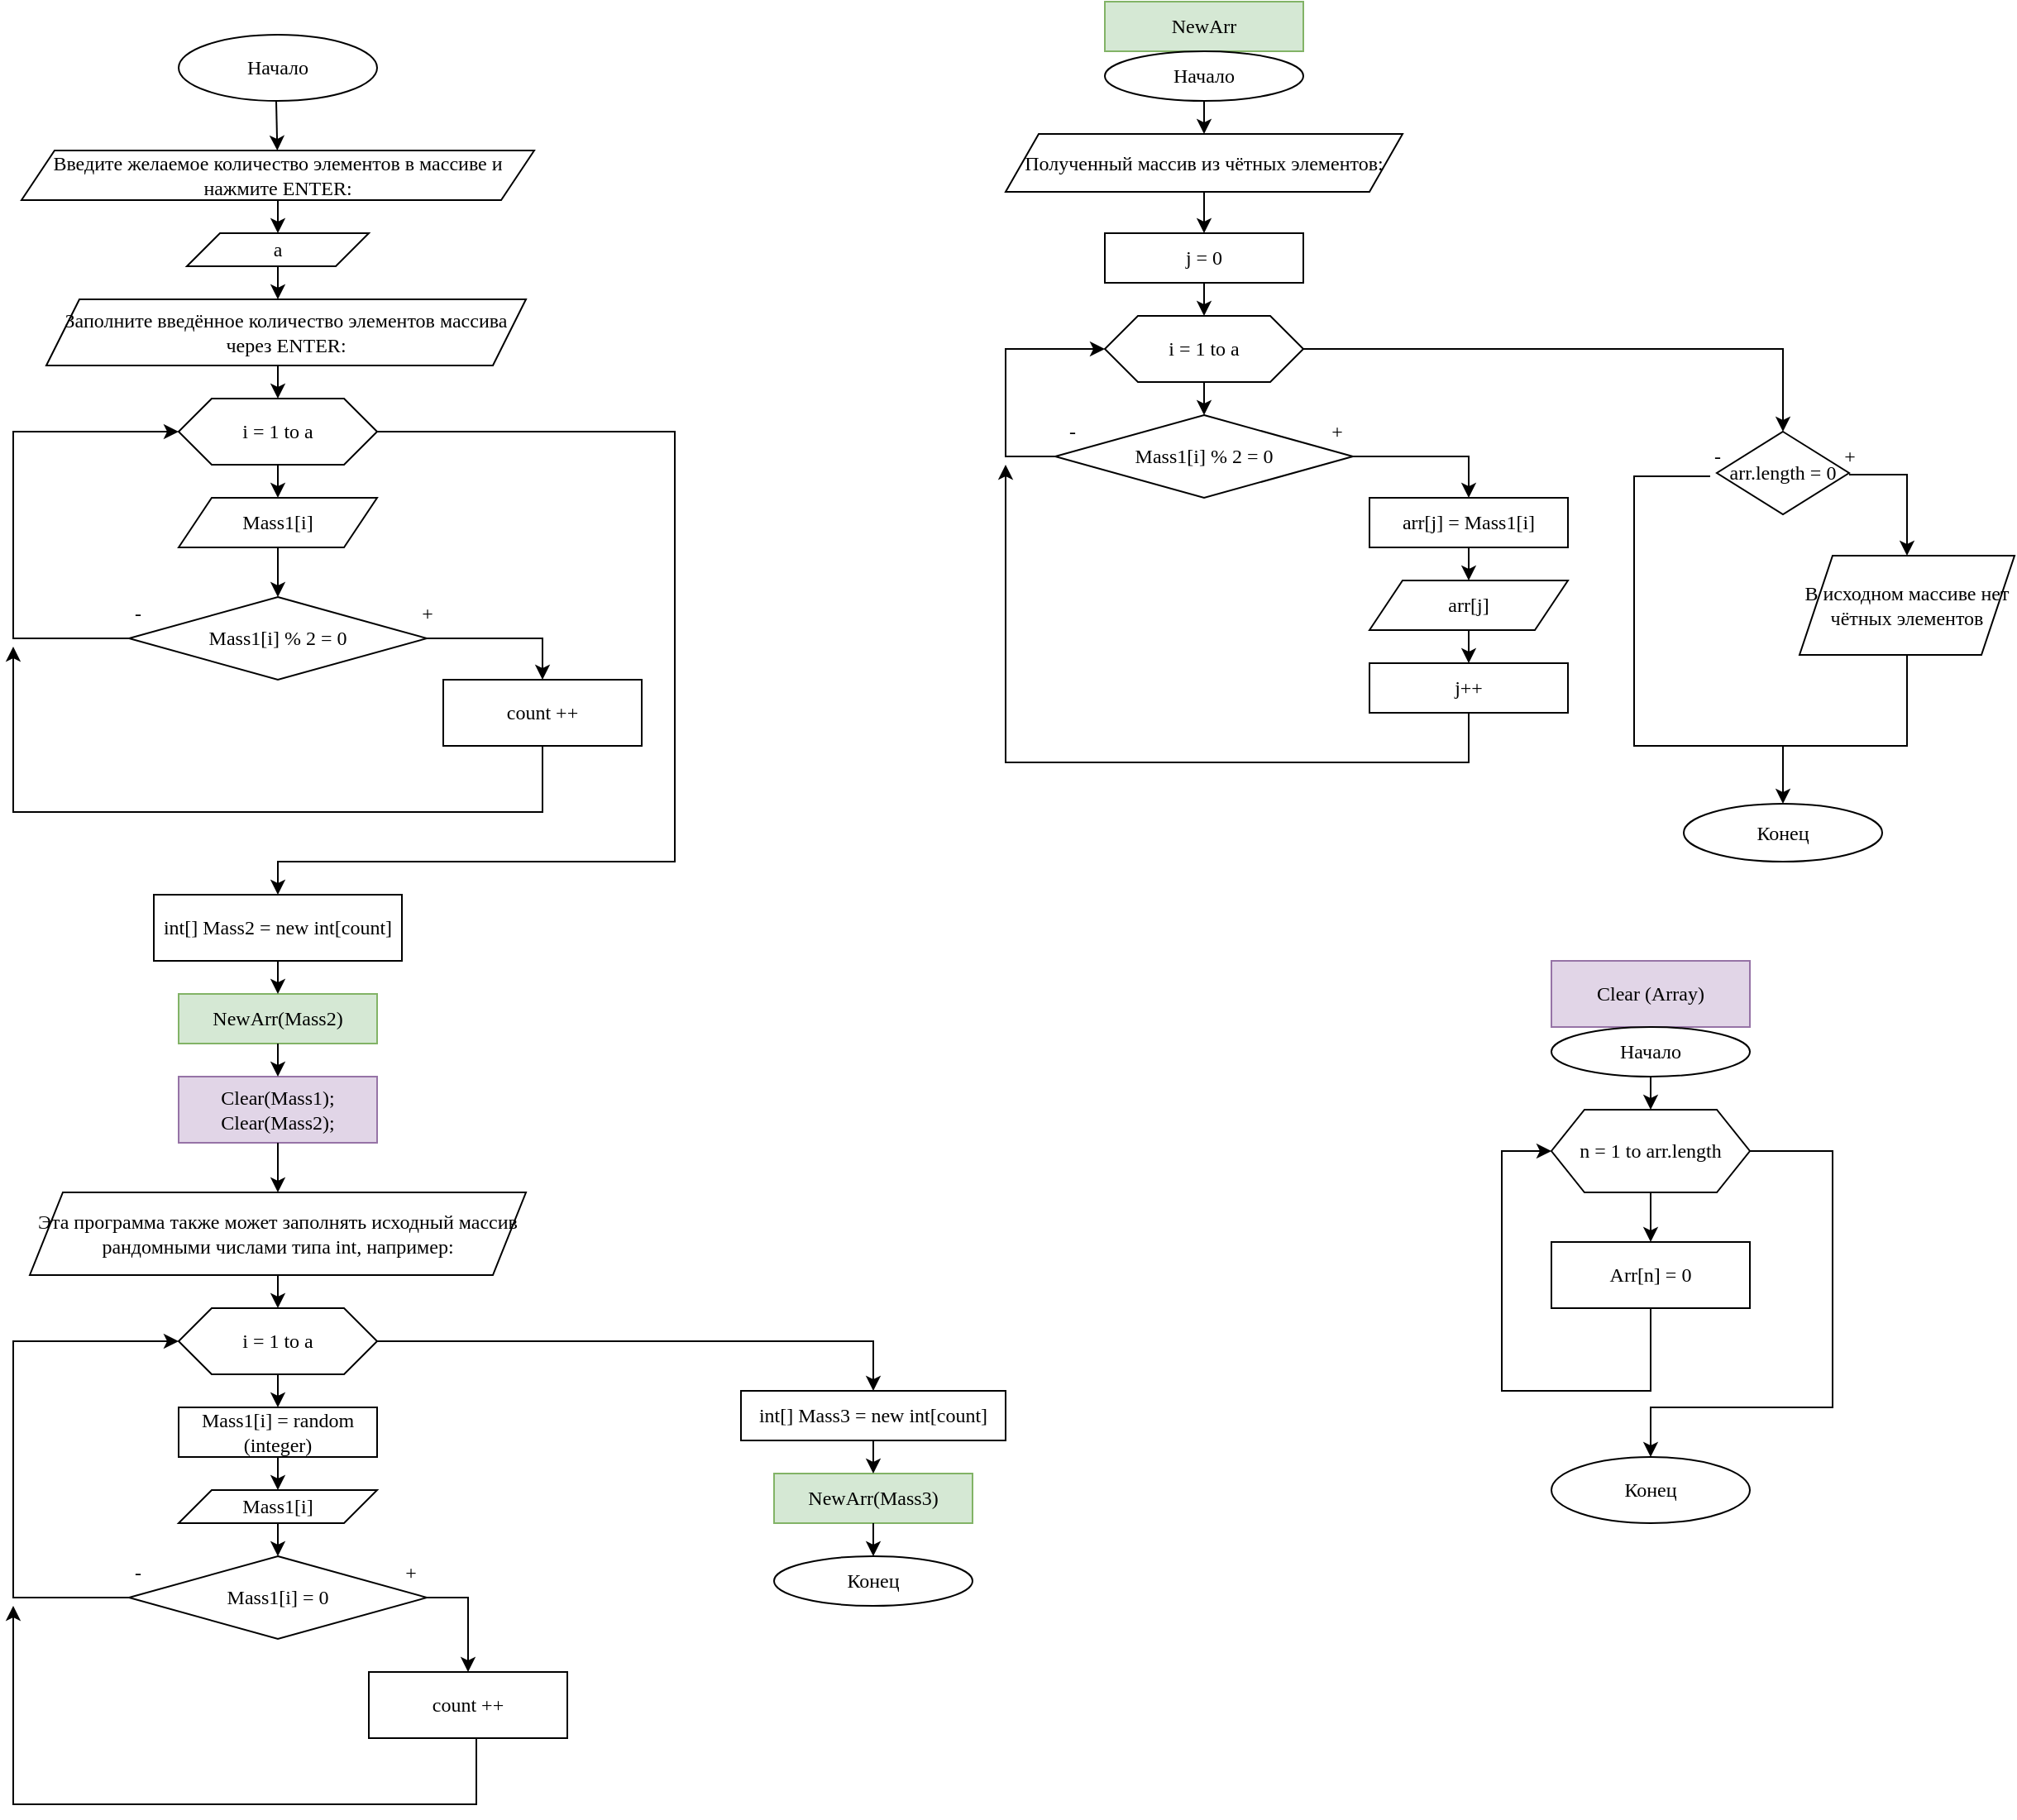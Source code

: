 <mxfile version="16.1.2" type="github">
  <diagram id="YGNTWtgdEyncMabGo3KJ" name="Page-1">
    <mxGraphModel dx="1741" dy="493" grid="1" gridSize="10" guides="1" tooltips="1" connect="1" arrows="1" fold="1" page="1" pageScale="1" pageWidth="827" pageHeight="1169" math="0" shadow="0">
      <root>
        <mxCell id="0" />
        <mxCell id="1" parent="0" />
        <mxCell id="9zewsrHCKkYJ4nH5Iu_M-1" value="Начало" style="ellipse;whiteSpace=wrap;html=1;fontFamily=Times New Roman;" vertex="1" parent="1">
          <mxGeometry x="-690" y="40" width="120" height="40" as="geometry" />
        </mxCell>
        <mxCell id="9zewsrHCKkYJ4nH5Iu_M-2" value="Введите желаемое количество элементов в массиве и нажмите ENTER:" style="shape=parallelogram;perimeter=parallelogramPerimeter;fixedSize=1;fontFamily=Times New Roman;fontColor=#000000;whiteSpace=wrap;direction=west;" vertex="1" parent="1">
          <mxGeometry x="-785" y="110" width="310" height="30" as="geometry" />
        </mxCell>
        <mxCell id="9zewsrHCKkYJ4nH5Iu_M-4" value="" style="endArrow=classic;html=1;rounded=0;fontFamily=Times New Roman;fontColor=#000000;exitX=0.5;exitY=1;exitDx=0;exitDy=0;spacing=0;" edge="1" parent="1" target="9zewsrHCKkYJ4nH5Iu_M-2">
          <mxGeometry width="50" height="50" relative="1" as="geometry">
            <mxPoint x="-631" y="80" as="sourcePoint" />
            <mxPoint x="-626" y="110" as="targetPoint" />
          </mxGeometry>
        </mxCell>
        <mxCell id="9zewsrHCKkYJ4nH5Iu_M-6" value="а" style="shape=parallelogram;perimeter=parallelogramPerimeter;whiteSpace=wrap;html=1;fixedSize=1;fontFamily=Times New Roman;fontColor=#000000;" vertex="1" parent="1">
          <mxGeometry x="-685" y="160" width="110" height="20" as="geometry" />
        </mxCell>
        <mxCell id="9zewsrHCKkYJ4nH5Iu_M-7" value="" style="endArrow=classic;html=1;rounded=0;fontFamily=Times New Roman;fontColor=#000000;exitX=0.5;exitY=0;exitDx=0;exitDy=0;entryX=0.5;entryY=0;entryDx=0;entryDy=0;" edge="1" parent="1" source="9zewsrHCKkYJ4nH5Iu_M-2" target="9zewsrHCKkYJ4nH5Iu_M-6">
          <mxGeometry width="50" height="50" relative="1" as="geometry">
            <mxPoint x="-370" y="200" as="sourcePoint" />
            <mxPoint x="-320" y="150" as="targetPoint" />
          </mxGeometry>
        </mxCell>
        <mxCell id="9zewsrHCKkYJ4nH5Iu_M-10" value="" style="endArrow=classic;html=1;rounded=0;fontFamily=Times New Roman;fontColor=#000000;exitX=0.5;exitY=1;exitDx=0;exitDy=0;entryX=0.5;entryY=1;entryDx=0;entryDy=0;" edge="1" parent="1" source="9zewsrHCKkYJ4nH5Iu_M-6">
          <mxGeometry width="50" height="50" relative="1" as="geometry">
            <mxPoint x="-370" y="200" as="sourcePoint" />
            <mxPoint x="-630" y="200" as="targetPoint" />
          </mxGeometry>
        </mxCell>
        <mxCell id="9zewsrHCKkYJ4nH5Iu_M-12" value="Заполните введённое количество элементов массива через ENTER:" style="shape=parallelogram;perimeter=parallelogramPerimeter;whiteSpace=wrap;fixedSize=1;fontFamily=Times New Roman;fontColor=#000000;fontStyle=0" vertex="1" parent="1">
          <mxGeometry x="-770" y="200" width="290" height="40" as="geometry" />
        </mxCell>
        <mxCell id="9zewsrHCKkYJ4nH5Iu_M-14" value="i = 1 to a" style="shape=hexagon;perimeter=hexagonPerimeter2;whiteSpace=wrap;fixedSize=1;fontFamily=Times New Roman;fontColor=#000000;" vertex="1" parent="1">
          <mxGeometry x="-690" y="260" width="120" height="40" as="geometry" />
        </mxCell>
        <mxCell id="9zewsrHCKkYJ4nH5Iu_M-15" value="" style="endArrow=classic;html=1;rounded=0;fontFamily=Times New Roman;fontColor=#000000;entryX=0.5;entryY=0;entryDx=0;entryDy=0;" edge="1" parent="1" target="9zewsrHCKkYJ4nH5Iu_M-14">
          <mxGeometry width="50" height="50" relative="1" as="geometry">
            <mxPoint x="-630" y="240" as="sourcePoint" />
            <mxPoint x="-560" y="270" as="targetPoint" />
          </mxGeometry>
        </mxCell>
        <mxCell id="9zewsrHCKkYJ4nH5Iu_M-17" value="Mass1[i]" style="shape=parallelogram;perimeter=parallelogramPerimeter;whiteSpace=wrap;html=1;fixedSize=1;fontFamily=Times New Roman;fontColor=#000000;" vertex="1" parent="1">
          <mxGeometry x="-690" y="320" width="120" height="30" as="geometry" />
        </mxCell>
        <mxCell id="9zewsrHCKkYJ4nH5Iu_M-19" value="" style="endArrow=classic;html=1;rounded=0;fontFamily=Times New Roman;fontColor=#000000;exitX=0.5;exitY=1;exitDx=0;exitDy=0;entryX=0.5;entryY=0;entryDx=0;entryDy=0;" edge="1" parent="1" source="9zewsrHCKkYJ4nH5Iu_M-14" target="9zewsrHCKkYJ4nH5Iu_M-17">
          <mxGeometry width="50" height="50" relative="1" as="geometry">
            <mxPoint x="-610" y="320" as="sourcePoint" />
            <mxPoint x="-560" y="270" as="targetPoint" />
          </mxGeometry>
        </mxCell>
        <mxCell id="9zewsrHCKkYJ4nH5Iu_M-20" value="Mass1[i] % 2 = 0" style="rhombus;whiteSpace=wrap;html=1;fontFamily=Times New Roman;fontColor=#000000;" vertex="1" parent="1">
          <mxGeometry x="-720" y="380" width="180" height="50" as="geometry" />
        </mxCell>
        <mxCell id="9zewsrHCKkYJ4nH5Iu_M-21" value="" style="endArrow=classic;html=1;rounded=0;fontFamily=Times New Roman;fontColor=#000000;exitX=0.5;exitY=1;exitDx=0;exitDy=0;entryX=0.5;entryY=0;entryDx=0;entryDy=0;" edge="1" parent="1" source="9zewsrHCKkYJ4nH5Iu_M-17" target="9zewsrHCKkYJ4nH5Iu_M-20">
          <mxGeometry width="50" height="50" relative="1" as="geometry">
            <mxPoint x="-610" y="320" as="sourcePoint" />
            <mxPoint x="-560" y="270" as="targetPoint" />
          </mxGeometry>
        </mxCell>
        <mxCell id="9zewsrHCKkYJ4nH5Iu_M-22" value="+" style="text;html=1;resizable=0;autosize=1;align=center;verticalAlign=middle;points=[];fillColor=none;strokeColor=none;rounded=0;fontFamily=Times New Roman;fontColor=#000000;" vertex="1" parent="1">
          <mxGeometry x="-550" y="380" width="20" height="20" as="geometry" />
        </mxCell>
        <mxCell id="9zewsrHCKkYJ4nH5Iu_M-23" value="-" style="text;html=1;resizable=0;autosize=1;align=center;verticalAlign=middle;points=[];fillColor=none;strokeColor=none;rounded=0;fontFamily=Times New Roman;fontColor=#000000;" vertex="1" parent="1">
          <mxGeometry x="-725" y="960" width="20" height="20" as="geometry" />
        </mxCell>
        <mxCell id="9zewsrHCKkYJ4nH5Iu_M-24" value="" style="endArrow=classic;html=1;rounded=0;fontFamily=Times New Roman;fontColor=#000000;exitX=1;exitY=0.5;exitDx=0;exitDy=0;" edge="1" parent="1" source="9zewsrHCKkYJ4nH5Iu_M-20" target="9zewsrHCKkYJ4nH5Iu_M-25">
          <mxGeometry width="50" height="50" relative="1" as="geometry">
            <mxPoint x="-600" y="420" as="sourcePoint" />
            <mxPoint x="-470" y="440" as="targetPoint" />
            <Array as="points">
              <mxPoint x="-470" y="405" />
            </Array>
          </mxGeometry>
        </mxCell>
        <mxCell id="9zewsrHCKkYJ4nH5Iu_M-25" value="count ++" style="rounded=0;whiteSpace=wrap;html=1;fontFamily=Times New Roman;fontColor=#000000;" vertex="1" parent="1">
          <mxGeometry x="-530" y="430" width="120" height="40" as="geometry" />
        </mxCell>
        <mxCell id="9zewsrHCKkYJ4nH5Iu_M-26" value="" style="endArrow=classic;html=1;rounded=0;fontFamily=Times New Roman;fontColor=#000000;exitX=0;exitY=0.5;exitDx=0;exitDy=0;entryX=0;entryY=0.5;entryDx=0;entryDy=0;" edge="1" parent="1" source="9zewsrHCKkYJ4nH5Iu_M-20" target="9zewsrHCKkYJ4nH5Iu_M-14">
          <mxGeometry width="50" height="50" relative="1" as="geometry">
            <mxPoint x="-600" y="400" as="sourcePoint" />
            <mxPoint x="-550" y="350" as="targetPoint" />
            <Array as="points">
              <mxPoint x="-790" y="405" />
              <mxPoint x="-790" y="280" />
            </Array>
          </mxGeometry>
        </mxCell>
        <mxCell id="9zewsrHCKkYJ4nH5Iu_M-27" value="" style="endArrow=classic;html=1;rounded=0;fontFamily=Times New Roman;fontColor=#000000;exitX=0.5;exitY=1;exitDx=0;exitDy=0;" edge="1" parent="1" source="9zewsrHCKkYJ4nH5Iu_M-25">
          <mxGeometry width="50" height="50" relative="1" as="geometry">
            <mxPoint x="-600" y="370" as="sourcePoint" />
            <mxPoint x="-790" y="410" as="targetPoint" />
            <Array as="points">
              <mxPoint x="-470" y="510" />
              <mxPoint x="-790" y="510" />
            </Array>
          </mxGeometry>
        </mxCell>
        <mxCell id="9zewsrHCKkYJ4nH5Iu_M-28" value="" style="endArrow=classic;html=1;rounded=0;fontFamily=Times New Roman;fontColor=#000000;exitX=1;exitY=0.5;exitDx=0;exitDy=0;" edge="1" parent="1" source="9zewsrHCKkYJ4nH5Iu_M-14">
          <mxGeometry width="50" height="50" relative="1" as="geometry">
            <mxPoint x="-460" y="400" as="sourcePoint" />
            <mxPoint x="-630" y="560" as="targetPoint" />
            <Array as="points">
              <mxPoint x="-390" y="280" />
              <mxPoint x="-390" y="540" />
              <mxPoint x="-630" y="540" />
            </Array>
          </mxGeometry>
        </mxCell>
        <mxCell id="9zewsrHCKkYJ4nH5Iu_M-29" value="int[] Mass2 = new int[count]" style="rounded=0;whiteSpace=wrap;fontFamily=Times New Roman;fontColor=#000000;" vertex="1" parent="1">
          <mxGeometry x="-705" y="560" width="150" height="40" as="geometry" />
        </mxCell>
        <mxCell id="9zewsrHCKkYJ4nH5Iu_M-30" value="NewArr(Mass2)" style="rounded=0;whiteSpace=wrap;fontFamily=Times New Roman;fillColor=#d5e8d4;strokeColor=#82b366;" vertex="1" parent="1">
          <mxGeometry x="-690" y="620" width="120" height="30" as="geometry" />
        </mxCell>
        <mxCell id="9zewsrHCKkYJ4nH5Iu_M-31" value="" style="endArrow=classic;html=1;rounded=0;fontFamily=Times New Roman;fontColor=#000000;exitX=0.5;exitY=1;exitDx=0;exitDy=0;entryX=0.5;entryY=0;entryDx=0;entryDy=0;" edge="1" parent="1" source="9zewsrHCKkYJ4nH5Iu_M-29" target="9zewsrHCKkYJ4nH5Iu_M-30">
          <mxGeometry width="50" height="50" relative="1" as="geometry">
            <mxPoint x="-530" y="540" as="sourcePoint" />
            <mxPoint x="-480" y="490" as="targetPoint" />
          </mxGeometry>
        </mxCell>
        <mxCell id="9zewsrHCKkYJ4nH5Iu_M-32" value="Clear(Mass1);&#xa;Clear(Mass2);" style="rounded=0;whiteSpace=wrap;fontFamily=Times New Roman;fillColor=#e1d5e7;strokeColor=#9673a6;" vertex="1" parent="1">
          <mxGeometry x="-690" y="670" width="120" height="40" as="geometry" />
        </mxCell>
        <mxCell id="9zewsrHCKkYJ4nH5Iu_M-33" value="" style="endArrow=classic;html=1;rounded=0;fontFamily=Times New Roman;fontColor=#000000;exitX=0.5;exitY=1;exitDx=0;exitDy=0;entryX=0.5;entryY=0;entryDx=0;entryDy=0;" edge="1" parent="1" source="9zewsrHCKkYJ4nH5Iu_M-30" target="9zewsrHCKkYJ4nH5Iu_M-32">
          <mxGeometry width="50" height="50" relative="1" as="geometry">
            <mxPoint x="-530" y="720" as="sourcePoint" />
            <mxPoint x="-480" y="670" as="targetPoint" />
          </mxGeometry>
        </mxCell>
        <mxCell id="9zewsrHCKkYJ4nH5Iu_M-34" value="Эта программа также может заполнять исходный массив рандомными числами типа int, например:" style="shape=parallelogram;perimeter=parallelogramPerimeter;whiteSpace=wrap;fixedSize=1;fontFamily=Times New Roman;fontColor=#000000;" vertex="1" parent="1">
          <mxGeometry x="-780" y="740" width="300" height="50" as="geometry" />
        </mxCell>
        <mxCell id="9zewsrHCKkYJ4nH5Iu_M-35" value="" style="endArrow=classic;html=1;rounded=0;fontFamily=Times New Roman;fontColor=#000000;exitX=0.5;exitY=1;exitDx=0;exitDy=0;entryX=0.5;entryY=0;entryDx=0;entryDy=0;" edge="1" parent="1" source="9zewsrHCKkYJ4nH5Iu_M-32" target="9zewsrHCKkYJ4nH5Iu_M-34">
          <mxGeometry width="50" height="50" relative="1" as="geometry">
            <mxPoint x="-530" y="670" as="sourcePoint" />
            <mxPoint x="-480" y="620" as="targetPoint" />
          </mxGeometry>
        </mxCell>
        <mxCell id="9zewsrHCKkYJ4nH5Iu_M-36" value="i = 1 to a" style="shape=hexagon;perimeter=hexagonPerimeter2;whiteSpace=wrap;html=1;fixedSize=1;fontFamily=Times New Roman;fontColor=#000000;" vertex="1" parent="1">
          <mxGeometry x="-690" y="810" width="120" height="40" as="geometry" />
        </mxCell>
        <mxCell id="9zewsrHCKkYJ4nH5Iu_M-37" value="" style="endArrow=classic;html=1;rounded=0;fontFamily=Times New Roman;fontColor=#000000;exitX=0.5;exitY=1;exitDx=0;exitDy=0;entryX=0.5;entryY=0;entryDx=0;entryDy=0;" edge="1" parent="1" source="9zewsrHCKkYJ4nH5Iu_M-34" target="9zewsrHCKkYJ4nH5Iu_M-36">
          <mxGeometry width="50" height="50" relative="1" as="geometry">
            <mxPoint x="-530" y="770" as="sourcePoint" />
            <mxPoint x="-480" y="720" as="targetPoint" />
          </mxGeometry>
        </mxCell>
        <mxCell id="9zewsrHCKkYJ4nH5Iu_M-38" value="Mass1[i] = random (integer)" style="rounded=0;whiteSpace=wrap;html=1;fontFamily=Times New Roman;fontColor=#000000;" vertex="1" parent="1">
          <mxGeometry x="-690" y="870" width="120" height="30" as="geometry" />
        </mxCell>
        <mxCell id="9zewsrHCKkYJ4nH5Iu_M-39" value="" style="endArrow=classic;html=1;rounded=0;fontFamily=Times New Roman;fontColor=#000000;exitX=0.5;exitY=1;exitDx=0;exitDy=0;entryX=0.5;entryY=0;entryDx=0;entryDy=0;" edge="1" parent="1" source="9zewsrHCKkYJ4nH5Iu_M-36" target="9zewsrHCKkYJ4nH5Iu_M-38">
          <mxGeometry width="50" height="50" relative="1" as="geometry">
            <mxPoint x="-530" y="930" as="sourcePoint" />
            <mxPoint x="-480" y="880" as="targetPoint" />
          </mxGeometry>
        </mxCell>
        <mxCell id="9zewsrHCKkYJ4nH5Iu_M-40" value="Mass1[i]" style="shape=parallelogram;perimeter=parallelogramPerimeter;whiteSpace=wrap;html=1;fixedSize=1;fontFamily=Times New Roman;fontColor=#000000;" vertex="1" parent="1">
          <mxGeometry x="-690" y="920" width="120" height="20" as="geometry" />
        </mxCell>
        <mxCell id="9zewsrHCKkYJ4nH5Iu_M-41" value="" style="endArrow=classic;html=1;rounded=0;fontFamily=Times New Roman;fontColor=#000000;exitX=0.5;exitY=1;exitDx=0;exitDy=0;entryX=0.5;entryY=0;entryDx=0;entryDy=0;" edge="1" parent="1" source="9zewsrHCKkYJ4nH5Iu_M-38" target="9zewsrHCKkYJ4nH5Iu_M-40">
          <mxGeometry width="50" height="50" relative="1" as="geometry">
            <mxPoint x="-530" y="930" as="sourcePoint" />
            <mxPoint x="-480" y="880" as="targetPoint" />
          </mxGeometry>
        </mxCell>
        <mxCell id="9zewsrHCKkYJ4nH5Iu_M-42" value="Mass1[i] = 0" style="rhombus;whiteSpace=wrap;html=1;fontFamily=Times New Roman;fontColor=#000000;" vertex="1" parent="1">
          <mxGeometry x="-720" y="960" width="180" height="50" as="geometry" />
        </mxCell>
        <mxCell id="9zewsrHCKkYJ4nH5Iu_M-43" value="" style="endArrow=classic;html=1;rounded=0;fontFamily=Times New Roman;fontColor=#000000;exitX=0.5;exitY=1;exitDx=0;exitDy=0;entryX=0.5;entryY=0;entryDx=0;entryDy=0;" edge="1" parent="1" source="9zewsrHCKkYJ4nH5Iu_M-40" target="9zewsrHCKkYJ4nH5Iu_M-42">
          <mxGeometry width="50" height="50" relative="1" as="geometry">
            <mxPoint x="-520" y="900" as="sourcePoint" />
            <mxPoint x="-470" y="850" as="targetPoint" />
          </mxGeometry>
        </mxCell>
        <mxCell id="9zewsrHCKkYJ4nH5Iu_M-44" value="+" style="text;html=1;resizable=0;autosize=1;align=center;verticalAlign=middle;points=[];fillColor=none;strokeColor=none;rounded=0;fontFamily=Times New Roman;fontColor=#000000;" vertex="1" parent="1">
          <mxGeometry x="-560" y="960" width="20" height="20" as="geometry" />
        </mxCell>
        <mxCell id="9zewsrHCKkYJ4nH5Iu_M-45" value="-" style="text;html=1;resizable=0;autosize=1;align=center;verticalAlign=middle;points=[];fillColor=none;strokeColor=none;rounded=0;fontFamily=Times New Roman;fontColor=#000000;" vertex="1" parent="1">
          <mxGeometry x="-725" y="380" width="20" height="20" as="geometry" />
        </mxCell>
        <mxCell id="9zewsrHCKkYJ4nH5Iu_M-46" value="count ++" style="rounded=0;whiteSpace=wrap;html=1;fontFamily=Times New Roman;fontColor=#000000;" vertex="1" parent="1">
          <mxGeometry x="-575" y="1030" width="120" height="40" as="geometry" />
        </mxCell>
        <mxCell id="9zewsrHCKkYJ4nH5Iu_M-47" value="" style="endArrow=classic;html=1;rounded=0;fontFamily=Times New Roman;fontColor=#000000;exitX=1;exitY=0.5;exitDx=0;exitDy=0;entryX=0.5;entryY=0;entryDx=0;entryDy=0;" edge="1" parent="1" source="9zewsrHCKkYJ4nH5Iu_M-42" target="9zewsrHCKkYJ4nH5Iu_M-46">
          <mxGeometry width="50" height="50" relative="1" as="geometry">
            <mxPoint x="-570" y="980" as="sourcePoint" />
            <mxPoint x="-520" y="930" as="targetPoint" />
            <Array as="points">
              <mxPoint x="-515" y="985" />
            </Array>
          </mxGeometry>
        </mxCell>
        <mxCell id="9zewsrHCKkYJ4nH5Iu_M-48" value="" style="endArrow=classic;html=1;rounded=0;fontFamily=Times New Roman;fontColor=#000000;exitX=0;exitY=0.5;exitDx=0;exitDy=0;entryX=0;entryY=0.5;entryDx=0;entryDy=0;" edge="1" parent="1" target="9zewsrHCKkYJ4nH5Iu_M-36">
          <mxGeometry width="50" height="50" relative="1" as="geometry">
            <mxPoint x="-720" y="985" as="sourcePoint" />
            <mxPoint x="-690" y="860" as="targetPoint" />
            <Array as="points">
              <mxPoint x="-790" y="985" />
              <mxPoint x="-790" y="830" />
            </Array>
          </mxGeometry>
        </mxCell>
        <mxCell id="9zewsrHCKkYJ4nH5Iu_M-49" value="" style="endArrow=classic;html=1;rounded=0;fontFamily=Times New Roman;fontColor=#000000;exitX=0.5;exitY=1;exitDx=0;exitDy=0;" edge="1" parent="1">
          <mxGeometry width="50" height="50" relative="1" as="geometry">
            <mxPoint x="-510" y="1070" as="sourcePoint" />
            <mxPoint x="-790" y="990" as="targetPoint" />
            <Array as="points">
              <mxPoint x="-510" y="1110" />
              <mxPoint x="-790" y="1110" />
            </Array>
          </mxGeometry>
        </mxCell>
        <mxCell id="9zewsrHCKkYJ4nH5Iu_M-50" value="" style="endArrow=classic;html=1;rounded=0;fontFamily=Times New Roman;fontColor=#000000;exitX=1;exitY=0.5;exitDx=0;exitDy=0;" edge="1" parent="1" source="9zewsrHCKkYJ4nH5Iu_M-36" target="9zewsrHCKkYJ4nH5Iu_M-51">
          <mxGeometry width="50" height="50" relative="1" as="geometry">
            <mxPoint x="-500" y="980" as="sourcePoint" />
            <mxPoint x="-270" y="860" as="targetPoint" />
            <Array as="points">
              <mxPoint x="-270" y="830" />
            </Array>
          </mxGeometry>
        </mxCell>
        <mxCell id="9zewsrHCKkYJ4nH5Iu_M-51" value="int[] Mass3 = new int[count]" style="rounded=0;whiteSpace=wrap;fontFamily=Times New Roman;fontColor=#000000;" vertex="1" parent="1">
          <mxGeometry x="-350" y="860" width="160" height="30" as="geometry" />
        </mxCell>
        <mxCell id="9zewsrHCKkYJ4nH5Iu_M-52" value="NewArr(Mass3)" style="rounded=0;whiteSpace=wrap;fontFamily=Times New Roman;fillColor=#d5e8d4;strokeColor=#82b366;" vertex="1" parent="1">
          <mxGeometry x="-330" y="910" width="120" height="30" as="geometry" />
        </mxCell>
        <mxCell id="9zewsrHCKkYJ4nH5Iu_M-53" value="" style="endArrow=classic;html=1;rounded=0;fontFamily=Times New Roman;fontColor=#000000;exitX=0.5;exitY=1;exitDx=0;exitDy=0;entryX=0.5;entryY=0;entryDx=0;entryDy=0;" edge="1" parent="1" source="9zewsrHCKkYJ4nH5Iu_M-51" target="9zewsrHCKkYJ4nH5Iu_M-52">
          <mxGeometry width="50" height="50" relative="1" as="geometry">
            <mxPoint x="-500" y="940" as="sourcePoint" />
            <mxPoint x="-450" y="890" as="targetPoint" />
          </mxGeometry>
        </mxCell>
        <mxCell id="9zewsrHCKkYJ4nH5Iu_M-54" value="Конец" style="ellipse;whiteSpace=wrap;html=1;fontFamily=Times New Roman;fontColor=#000000;" vertex="1" parent="1">
          <mxGeometry x="-330" y="960" width="120" height="30" as="geometry" />
        </mxCell>
        <mxCell id="9zewsrHCKkYJ4nH5Iu_M-55" value="" style="endArrow=classic;html=1;rounded=0;fontFamily=Times New Roman;fontColor=#000000;exitX=0.5;exitY=1;exitDx=0;exitDy=0;entryX=0.5;entryY=0;entryDx=0;entryDy=0;" edge="1" parent="1" source="9zewsrHCKkYJ4nH5Iu_M-52" target="9zewsrHCKkYJ4nH5Iu_M-54">
          <mxGeometry width="50" height="50" relative="1" as="geometry">
            <mxPoint x="-500" y="1050" as="sourcePoint" />
            <mxPoint x="-450" y="1000" as="targetPoint" />
          </mxGeometry>
        </mxCell>
        <mxCell id="9zewsrHCKkYJ4nH5Iu_M-56" value="NewArr" style="rounded=0;whiteSpace=wrap;fontFamily=Times New Roman;fillColor=#d5e8d4;strokeColor=#82b366;" vertex="1" parent="1">
          <mxGeometry x="-130" y="20" width="120" height="30" as="geometry" />
        </mxCell>
        <mxCell id="9zewsrHCKkYJ4nH5Iu_M-57" value="Начало" style="ellipse;whiteSpace=wrap;html=1;fontFamily=Times New Roman;fontColor=#000000;" vertex="1" parent="1">
          <mxGeometry x="-130" y="50" width="120" height="30" as="geometry" />
        </mxCell>
        <mxCell id="9zewsrHCKkYJ4nH5Iu_M-58" value="Полученный массив из чётных элементов:" style="shape=parallelogram;perimeter=parallelogramPerimeter;whiteSpace=wrap;fixedSize=1;fontFamily=Times New Roman;fontColor=#000000;" vertex="1" parent="1">
          <mxGeometry x="-190" y="100" width="240" height="35" as="geometry" />
        </mxCell>
        <mxCell id="9zewsrHCKkYJ4nH5Iu_M-59" value="" style="endArrow=classic;html=1;rounded=0;fontFamily=Times New Roman;fontColor=#000000;exitX=0.5;exitY=1;exitDx=0;exitDy=0;entryX=0.5;entryY=0;entryDx=0;entryDy=0;" edge="1" parent="1" source="9zewsrHCKkYJ4nH5Iu_M-57" target="9zewsrHCKkYJ4nH5Iu_M-58">
          <mxGeometry width="50" height="50" relative="1" as="geometry">
            <mxPoint x="-270" y="180" as="sourcePoint" />
            <mxPoint x="-220" y="130" as="targetPoint" />
          </mxGeometry>
        </mxCell>
        <mxCell id="9zewsrHCKkYJ4nH5Iu_M-60" value="i = 1 to a" style="shape=hexagon;perimeter=hexagonPerimeter2;whiteSpace=wrap;html=1;fixedSize=1;fontFamily=Times New Roman;fontColor=#000000;" vertex="1" parent="1">
          <mxGeometry x="-130" y="210" width="120" height="40" as="geometry" />
        </mxCell>
        <mxCell id="9zewsrHCKkYJ4nH5Iu_M-61" value="" style="endArrow=classic;html=1;rounded=0;fontFamily=Times New Roman;fontColor=#000000;exitX=0.5;exitY=1;exitDx=0;exitDy=0;" edge="1" parent="1" source="9zewsrHCKkYJ4nH5Iu_M-58" target="9zewsrHCKkYJ4nH5Iu_M-67">
          <mxGeometry width="50" height="50" relative="1" as="geometry">
            <mxPoint x="-270" y="180" as="sourcePoint" />
            <mxPoint x="-70" y="160" as="targetPoint" />
          </mxGeometry>
        </mxCell>
        <mxCell id="9zewsrHCKkYJ4nH5Iu_M-63" value="Mass1[i] % 2 = 0" style="rhombus;whiteSpace=wrap;html=1;fontFamily=Times New Roman;fontColor=#000000;" vertex="1" parent="1">
          <mxGeometry x="-160" y="270" width="180" height="50" as="geometry" />
        </mxCell>
        <mxCell id="9zewsrHCKkYJ4nH5Iu_M-64" value="" style="endArrow=classic;html=1;rounded=0;fontFamily=Times New Roman;fontColor=#000000;exitX=0.5;exitY=1;exitDx=0;exitDy=0;entryX=0.5;entryY=0;entryDx=0;entryDy=0;" edge="1" parent="1" source="9zewsrHCKkYJ4nH5Iu_M-60" target="9zewsrHCKkYJ4nH5Iu_M-63">
          <mxGeometry width="50" height="50" relative="1" as="geometry">
            <mxPoint x="-420" y="350" as="sourcePoint" />
            <mxPoint x="-370" y="300" as="targetPoint" />
          </mxGeometry>
        </mxCell>
        <mxCell id="9zewsrHCKkYJ4nH5Iu_M-65" value="+" style="text;html=1;resizable=0;autosize=1;align=center;verticalAlign=middle;points=[];fillColor=none;strokeColor=none;rounded=0;fontFamily=Times New Roman;fontColor=#000000;" vertex="1" parent="1">
          <mxGeometry y="270" width="20" height="20" as="geometry" />
        </mxCell>
        <mxCell id="9zewsrHCKkYJ4nH5Iu_M-66" value="-" style="text;html=1;resizable=0;autosize=1;align=center;verticalAlign=middle;points=[];fillColor=none;strokeColor=none;rounded=0;fontFamily=Times New Roman;fontColor=#000000;" vertex="1" parent="1">
          <mxGeometry x="-160" y="270" width="20" height="20" as="geometry" />
        </mxCell>
        <mxCell id="9zewsrHCKkYJ4nH5Iu_M-67" value="j = 0" style="rounded=0;whiteSpace=wrap;html=1;fontFamily=Times New Roman;fontColor=#000000;" vertex="1" parent="1">
          <mxGeometry x="-130" y="160" width="120" height="30" as="geometry" />
        </mxCell>
        <mxCell id="9zewsrHCKkYJ4nH5Iu_M-68" value="" style="endArrow=classic;html=1;rounded=0;fontFamily=Times New Roman;fontColor=#000000;exitX=0.5;exitY=1;exitDx=0;exitDy=0;entryX=0.5;entryY=0;entryDx=0;entryDy=0;" edge="1" parent="1" source="9zewsrHCKkYJ4nH5Iu_M-67" target="9zewsrHCKkYJ4nH5Iu_M-60">
          <mxGeometry width="50" height="50" relative="1" as="geometry">
            <mxPoint x="-20" y="300" as="sourcePoint" />
            <mxPoint x="30" y="250" as="targetPoint" />
          </mxGeometry>
        </mxCell>
        <mxCell id="9zewsrHCKkYJ4nH5Iu_M-69" value="arr[j] = Mass1[i]" style="rounded=0;whiteSpace=wrap;html=1;fontFamily=Times New Roman;fontColor=#000000;" vertex="1" parent="1">
          <mxGeometry x="30" y="320" width="120" height="30" as="geometry" />
        </mxCell>
        <mxCell id="9zewsrHCKkYJ4nH5Iu_M-70" value="" style="endArrow=classic;html=1;rounded=0;fontFamily=Times New Roman;fontColor=#000000;exitX=1;exitY=0.5;exitDx=0;exitDy=0;entryX=0.5;entryY=0;entryDx=0;entryDy=0;" edge="1" parent="1" source="9zewsrHCKkYJ4nH5Iu_M-63" target="9zewsrHCKkYJ4nH5Iu_M-69">
          <mxGeometry width="50" height="50" relative="1" as="geometry">
            <mxPoint x="-20" y="300" as="sourcePoint" />
            <mxPoint x="30" y="250" as="targetPoint" />
            <Array as="points">
              <mxPoint x="90" y="295" />
            </Array>
          </mxGeometry>
        </mxCell>
        <mxCell id="9zewsrHCKkYJ4nH5Iu_M-71" value="arr[j]" style="shape=parallelogram;perimeter=parallelogramPerimeter;whiteSpace=wrap;html=1;fixedSize=1;fontFamily=Times New Roman;fontColor=#000000;" vertex="1" parent="1">
          <mxGeometry x="30" y="370" width="120" height="30" as="geometry" />
        </mxCell>
        <mxCell id="9zewsrHCKkYJ4nH5Iu_M-72" value="" style="endArrow=classic;html=1;rounded=0;fontFamily=Times New Roman;fontColor=#000000;exitX=0.5;exitY=1;exitDx=0;exitDy=0;entryX=0.5;entryY=0;entryDx=0;entryDy=0;" edge="1" parent="1" source="9zewsrHCKkYJ4nH5Iu_M-69" target="9zewsrHCKkYJ4nH5Iu_M-71">
          <mxGeometry width="50" height="50" relative="1" as="geometry">
            <mxPoint x="-20" y="300" as="sourcePoint" />
            <mxPoint x="30" y="250" as="targetPoint" />
          </mxGeometry>
        </mxCell>
        <mxCell id="9zewsrHCKkYJ4nH5Iu_M-73" value="j++" style="rounded=0;whiteSpace=wrap;html=1;fontFamily=Times New Roman;fontColor=#000000;" vertex="1" parent="1">
          <mxGeometry x="30" y="420" width="120" height="30" as="geometry" />
        </mxCell>
        <mxCell id="9zewsrHCKkYJ4nH5Iu_M-74" value="" style="endArrow=classic;html=1;rounded=0;fontFamily=Times New Roman;fontColor=#000000;exitX=0.5;exitY=1;exitDx=0;exitDy=0;entryX=0.5;entryY=0;entryDx=0;entryDy=0;" edge="1" parent="1" source="9zewsrHCKkYJ4nH5Iu_M-71" target="9zewsrHCKkYJ4nH5Iu_M-73">
          <mxGeometry width="50" height="50" relative="1" as="geometry">
            <mxPoint x="110" y="490" as="sourcePoint" />
            <mxPoint x="160" y="440" as="targetPoint" />
          </mxGeometry>
        </mxCell>
        <mxCell id="9zewsrHCKkYJ4nH5Iu_M-75" value="" style="endArrow=classic;html=1;rounded=0;fontFamily=Times New Roman;fontColor=#000000;exitX=0.5;exitY=1;exitDx=0;exitDy=0;" edge="1" parent="1" source="9zewsrHCKkYJ4nH5Iu_M-73">
          <mxGeometry width="50" height="50" relative="1" as="geometry">
            <mxPoint x="110" y="410" as="sourcePoint" />
            <mxPoint x="-190" y="300" as="targetPoint" />
            <Array as="points">
              <mxPoint x="90" y="480" />
              <mxPoint x="-190" y="480" />
            </Array>
          </mxGeometry>
        </mxCell>
        <mxCell id="9zewsrHCKkYJ4nH5Iu_M-76" value="" style="endArrow=classic;html=1;rounded=0;fontFamily=Times New Roman;fontColor=#000000;exitX=0;exitY=0.5;exitDx=0;exitDy=0;entryX=0;entryY=0.5;entryDx=0;entryDy=0;" edge="1" parent="1" source="9zewsrHCKkYJ4nH5Iu_M-63" target="9zewsrHCKkYJ4nH5Iu_M-60">
          <mxGeometry width="50" height="50" relative="1" as="geometry">
            <mxPoint x="110" y="410" as="sourcePoint" />
            <mxPoint x="160" y="360" as="targetPoint" />
            <Array as="points">
              <mxPoint x="-190" y="295" />
              <mxPoint x="-190" y="230" />
            </Array>
          </mxGeometry>
        </mxCell>
        <mxCell id="9zewsrHCKkYJ4nH5Iu_M-77" value="" style="endArrow=classic;html=1;rounded=0;fontFamily=Times New Roman;fontColor=#000000;exitX=1;exitY=0.5;exitDx=0;exitDy=0;entryX=0.5;entryY=0;entryDx=0;entryDy=0;" edge="1" parent="1" source="9zewsrHCKkYJ4nH5Iu_M-60" target="9zewsrHCKkYJ4nH5Iu_M-78">
          <mxGeometry width="50" height="50" relative="1" as="geometry">
            <mxPoint x="110" y="410" as="sourcePoint" />
            <mxPoint x="360" y="280" as="targetPoint" />
            <Array as="points">
              <mxPoint x="280" y="230" />
            </Array>
          </mxGeometry>
        </mxCell>
        <mxCell id="9zewsrHCKkYJ4nH5Iu_M-78" value="arr.length = 0" style="rhombus;whiteSpace=wrap;html=1;fontFamily=Times New Roman;fontColor=#000000;" vertex="1" parent="1">
          <mxGeometry x="240" y="280" width="80" height="50" as="geometry" />
        </mxCell>
        <mxCell id="9zewsrHCKkYJ4nH5Iu_M-80" value="+" style="text;html=1;resizable=0;autosize=1;align=center;verticalAlign=middle;points=[];fillColor=none;strokeColor=none;rounded=0;fontFamily=Times New Roman;fontColor=#000000;" vertex="1" parent="1">
          <mxGeometry x="310" y="285" width="20" height="20" as="geometry" />
        </mxCell>
        <mxCell id="9zewsrHCKkYJ4nH5Iu_M-81" value="-" style="text;html=1;resizable=0;autosize=1;align=center;verticalAlign=middle;points=[];fillColor=none;strokeColor=none;rounded=0;fontFamily=Times New Roman;fontColor=#000000;" vertex="1" parent="1">
          <mxGeometry x="230" y="285" width="20" height="20" as="geometry" />
        </mxCell>
        <mxCell id="9zewsrHCKkYJ4nH5Iu_M-82" value="В исходном массиве нет чётных элементов" style="shape=parallelogram;perimeter=parallelogramPerimeter;whiteSpace=wrap;fixedSize=1;fontFamily=Times New Roman;fontColor=#000000;" vertex="1" parent="1">
          <mxGeometry x="290" y="355" width="130" height="60" as="geometry" />
        </mxCell>
        <mxCell id="9zewsrHCKkYJ4nH5Iu_M-83" value="" style="endArrow=classic;html=1;rounded=0;fontFamily=Times New Roman;fontColor=#000000;entryX=0.5;entryY=0;entryDx=0;entryDy=0;exitX=0.5;exitY=1.05;exitDx=0;exitDy=0;exitPerimeter=0;" edge="1" parent="1" source="9zewsrHCKkYJ4nH5Iu_M-80" target="9zewsrHCKkYJ4nH5Iu_M-82">
          <mxGeometry width="50" height="50" relative="1" as="geometry">
            <mxPoint x="230" y="390" as="sourcePoint" />
            <mxPoint x="280" y="340" as="targetPoint" />
            <Array as="points">
              <mxPoint x="355" y="306" />
            </Array>
          </mxGeometry>
        </mxCell>
        <mxCell id="9zewsrHCKkYJ4nH5Iu_M-85" value="" style="endArrow=none;html=1;rounded=0;fontFamily=Times New Roman;fontColor=#000000;entryX=0.3;entryY=1.1;entryDx=0;entryDy=0;entryPerimeter=0;exitX=0.5;exitY=1;exitDx=0;exitDy=0;" edge="1" parent="1" source="9zewsrHCKkYJ4nH5Iu_M-82" target="9zewsrHCKkYJ4nH5Iu_M-81">
          <mxGeometry width="50" height="50" relative="1" as="geometry">
            <mxPoint x="230" y="470" as="sourcePoint" />
            <mxPoint x="160" y="340" as="targetPoint" />
            <Array as="points">
              <mxPoint x="355" y="470" />
              <mxPoint x="190" y="470" />
              <mxPoint x="190" y="307" />
            </Array>
          </mxGeometry>
        </mxCell>
        <mxCell id="9zewsrHCKkYJ4nH5Iu_M-86" value="" style="endArrow=classic;html=1;rounded=0;fontFamily=Times New Roman;fontColor=#000000;" edge="1" parent="1" target="9zewsrHCKkYJ4nH5Iu_M-87">
          <mxGeometry width="50" height="50" relative="1" as="geometry">
            <mxPoint x="280" y="470" as="sourcePoint" />
            <mxPoint x="280" y="510" as="targetPoint" />
          </mxGeometry>
        </mxCell>
        <mxCell id="9zewsrHCKkYJ4nH5Iu_M-87" value="Конец" style="ellipse;whiteSpace=wrap;html=1;fontFamily=Times New Roman;fontColor=#000000;" vertex="1" parent="1">
          <mxGeometry x="220" y="505" width="120" height="35" as="geometry" />
        </mxCell>
        <mxCell id="9zewsrHCKkYJ4nH5Iu_M-88" value="Clear (Array)" style="rounded=0;whiteSpace=wrap;fontFamily=Times New Roman;fillColor=#e1d5e7;strokeColor=#9673a6;" vertex="1" parent="1">
          <mxGeometry x="140" y="600" width="120" height="40" as="geometry" />
        </mxCell>
        <mxCell id="9zewsrHCKkYJ4nH5Iu_M-89" value="Начало" style="ellipse;whiteSpace=wrap;html=1;fontFamily=Times New Roman;fontColor=#000000;" vertex="1" parent="1">
          <mxGeometry x="140" y="640" width="120" height="30" as="geometry" />
        </mxCell>
        <mxCell id="9zewsrHCKkYJ4nH5Iu_M-90" value="n = 1 to arr.length" style="shape=hexagon;perimeter=hexagonPerimeter2;whiteSpace=wrap;html=1;fixedSize=1;fontFamily=Times New Roman;fontColor=#000000;" vertex="1" parent="1">
          <mxGeometry x="140" y="690" width="120" height="50" as="geometry" />
        </mxCell>
        <mxCell id="9zewsrHCKkYJ4nH5Iu_M-91" value="" style="endArrow=classic;html=1;rounded=0;fontFamily=Times New Roman;fontColor=#000000;exitX=0.5;exitY=1;exitDx=0;exitDy=0;" edge="1" parent="1" source="9zewsrHCKkYJ4nH5Iu_M-90">
          <mxGeometry width="50" height="50" relative="1" as="geometry">
            <mxPoint x="170" y="740" as="sourcePoint" />
            <mxPoint x="200" y="770" as="targetPoint" />
          </mxGeometry>
        </mxCell>
        <mxCell id="9zewsrHCKkYJ4nH5Iu_M-92" value="Arr[n] = 0" style="rounded=0;whiteSpace=wrap;html=1;fontFamily=Times New Roman;fontColor=#000000;" vertex="1" parent="1">
          <mxGeometry x="140" y="770" width="120" height="40" as="geometry" />
        </mxCell>
        <mxCell id="9zewsrHCKkYJ4nH5Iu_M-93" value="" style="endArrow=classic;html=1;rounded=0;fontFamily=Times New Roman;fontColor=#000000;exitX=0.5;exitY=1;exitDx=0;exitDy=0;entryX=0;entryY=0.5;entryDx=0;entryDy=0;" edge="1" parent="1" source="9zewsrHCKkYJ4nH5Iu_M-92" target="9zewsrHCKkYJ4nH5Iu_M-90">
          <mxGeometry width="50" height="50" relative="1" as="geometry">
            <mxPoint x="170" y="740" as="sourcePoint" />
            <mxPoint x="220" y="690" as="targetPoint" />
            <Array as="points">
              <mxPoint x="200" y="860" />
              <mxPoint x="110" y="860" />
              <mxPoint x="110" y="715" />
            </Array>
          </mxGeometry>
        </mxCell>
        <mxCell id="9zewsrHCKkYJ4nH5Iu_M-94" value="" style="endArrow=classic;html=1;rounded=0;fontFamily=Times New Roman;fontColor=#000000;exitX=0.5;exitY=1;exitDx=0;exitDy=0;entryX=0.5;entryY=0;entryDx=0;entryDy=0;" edge="1" parent="1" source="9zewsrHCKkYJ4nH5Iu_M-89" target="9zewsrHCKkYJ4nH5Iu_M-90">
          <mxGeometry width="50" height="50" relative="1" as="geometry">
            <mxPoint x="170" y="740" as="sourcePoint" />
            <mxPoint x="220" y="690" as="targetPoint" />
          </mxGeometry>
        </mxCell>
        <mxCell id="9zewsrHCKkYJ4nH5Iu_M-95" value="" style="endArrow=classic;html=1;rounded=0;fontFamily=Times New Roman;fontColor=#000000;exitX=1;exitY=0.5;exitDx=0;exitDy=0;" edge="1" parent="1" source="9zewsrHCKkYJ4nH5Iu_M-90">
          <mxGeometry width="50" height="50" relative="1" as="geometry">
            <mxPoint x="170" y="740" as="sourcePoint" />
            <mxPoint x="200" y="900" as="targetPoint" />
            <Array as="points">
              <mxPoint x="310" y="715" />
              <mxPoint x="310" y="870" />
              <mxPoint x="200" y="870" />
            </Array>
          </mxGeometry>
        </mxCell>
        <mxCell id="9zewsrHCKkYJ4nH5Iu_M-96" value="Конец" style="ellipse;whiteSpace=wrap;html=1;fontFamily=Times New Roman;fontColor=#000000;" vertex="1" parent="1">
          <mxGeometry x="140" y="900" width="120" height="40" as="geometry" />
        </mxCell>
      </root>
    </mxGraphModel>
  </diagram>
</mxfile>
